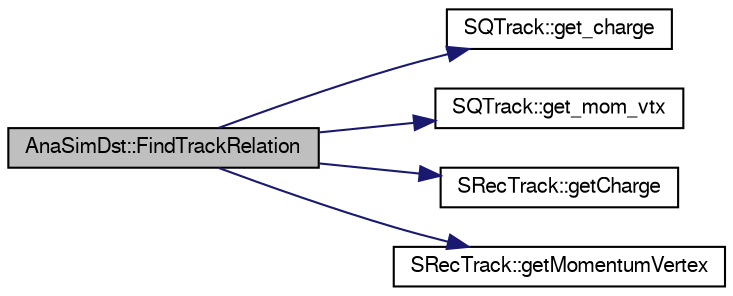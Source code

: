 digraph "AnaSimDst::FindTrackRelation"
{
  bgcolor="transparent";
  edge [fontname="FreeSans",fontsize="10",labelfontname="FreeSans",labelfontsize="10"];
  node [fontname="FreeSans",fontsize="10",shape=record];
  rankdir="LR";
  Node1 [label="AnaSimDst::FindTrackRelation",height=0.2,width=0.4,color="black", fillcolor="grey75", style="filled" fontcolor="black"];
  Node1 -> Node2 [color="midnightblue",fontsize="10",style="solid",fontname="FreeSans"];
  Node2 [label="SQTrack::get_charge",height=0.2,width=0.4,color="black",URL="$d7/d1b/classSQTrack.html#a314678666c4468b687a6da3f832986aa",tooltip="Return the charge, i.e. +1 or -1. "];
  Node1 -> Node3 [color="midnightblue",fontsize="10",style="solid",fontname="FreeSans"];
  Node3 [label="SQTrack::get_mom_vtx",height=0.2,width=0.4,color="black",URL="$d7/d1b/classSQTrack.html#a769675e6e32bc5e71c70752135a479e7",tooltip="Return the track momentum at vertex. "];
  Node1 -> Node4 [color="midnightblue",fontsize="10",style="solid",fontname="FreeSans"];
  Node4 [label="SRecTrack::getCharge",height=0.2,width=0.4,color="black",URL="$d6/db1/classSRecTrack.html#adaa99bd36a3a352621c57aaa0a7b09f5",tooltip="Gets. "];
  Node1 -> Node5 [color="midnightblue",fontsize="10",style="solid",fontname="FreeSans"];
  Node5 [label="SRecTrack::getMomentumVertex",height=0.2,width=0.4,color="black",URL="$d6/db1/classSRecTrack.html#a3e74da471844b37aca46c69d59351632",tooltip="Get the vertex info. "];
}
